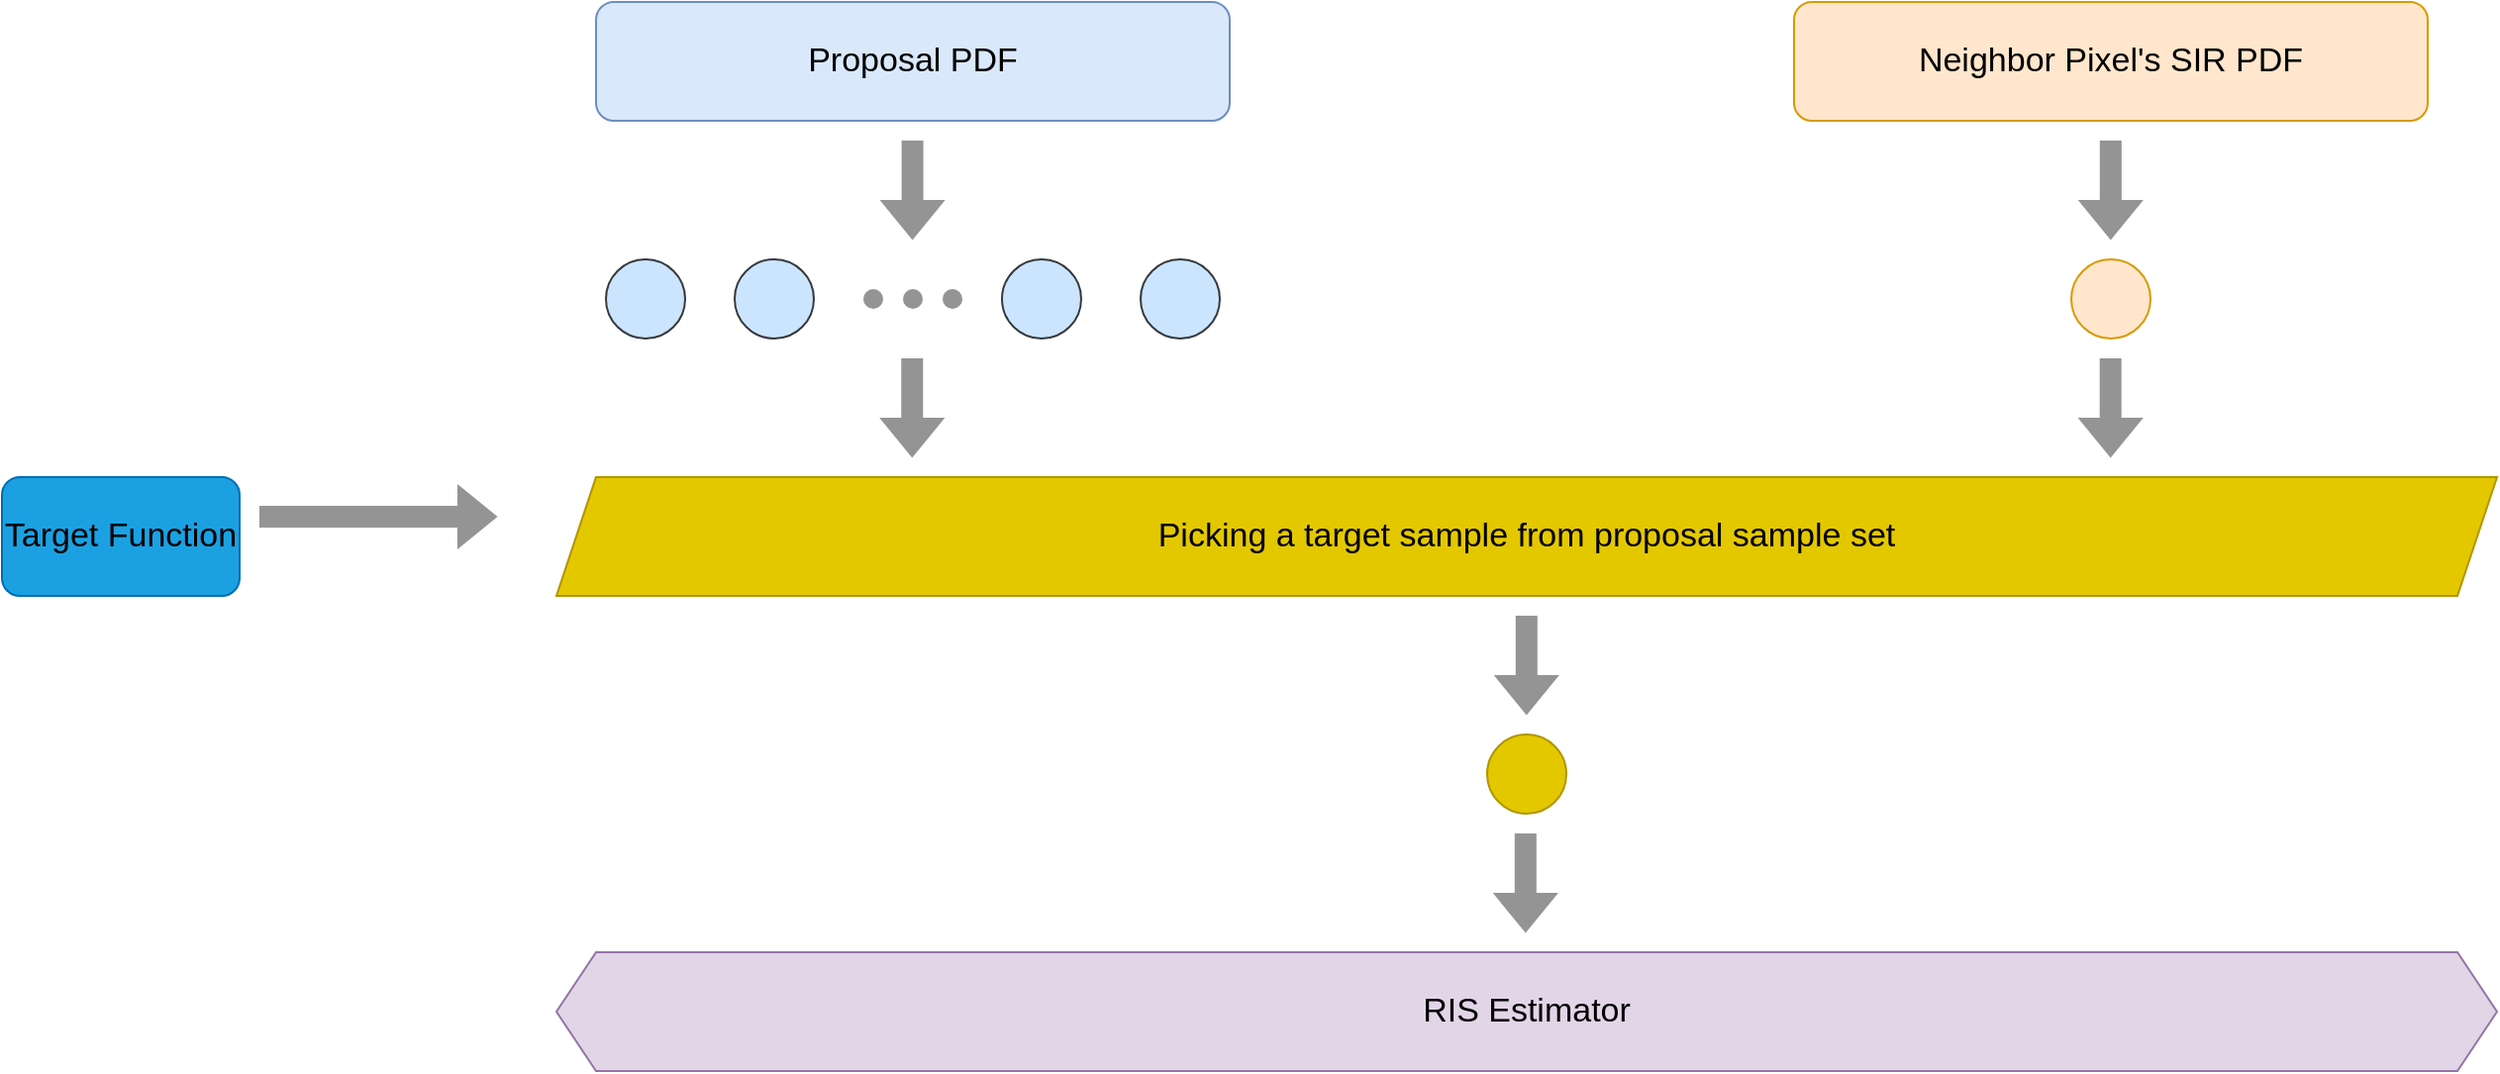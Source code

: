 <mxfile version="22.1.3" type="device">
  <diagram id="rXO1-PHmHEGK-uwkWSwN" name="Page-1">
    <mxGraphModel dx="1232" dy="1132" grid="1" gridSize="10" guides="1" tooltips="1" connect="1" arrows="1" fold="1" page="1" pageScale="1" pageWidth="850" pageHeight="1100" math="0" shadow="0">
      <root>
        <mxCell id="0" />
        <mxCell id="1" parent="0" />
        <mxCell id="51ZkBqOI2KHY6uZn7XRc-2" value="&lt;font style=&quot;font-size: 17px;&quot;&gt;Proposal PDF&lt;/font&gt;" style="rounded=1;whiteSpace=wrap;html=1;fillColor=#dae8fc;strokeColor=#6c8ebf;" parent="1" vertex="1">
          <mxGeometry x="360" y="300" width="320" height="60" as="geometry" />
        </mxCell>
        <mxCell id="51ZkBqOI2KHY6uZn7XRc-4" value="" style="ellipse;whiteSpace=wrap;html=1;fillColor=#cce5ff;strokeColor=#36393d;" parent="1" vertex="1">
          <mxGeometry x="365" y="430" width="40" height="40" as="geometry" />
        </mxCell>
        <mxCell id="51ZkBqOI2KHY6uZn7XRc-5" value="" style="shape=flexArrow;endArrow=classic;html=1;rounded=0;strokeColor=#949494;fillColor=#949494;" parent="1" edge="1">
          <mxGeometry width="50" height="50" relative="1" as="geometry">
            <mxPoint x="519.8" y="370" as="sourcePoint" />
            <mxPoint x="519.8" y="420" as="targetPoint" />
          </mxGeometry>
        </mxCell>
        <mxCell id="51ZkBqOI2KHY6uZn7XRc-6" value="" style="ellipse;whiteSpace=wrap;html=1;fillColor=#cce5ff;strokeColor=#36393d;" parent="1" vertex="1">
          <mxGeometry x="430" y="430" width="40" height="40" as="geometry" />
        </mxCell>
        <mxCell id="51ZkBqOI2KHY6uZn7XRc-7" value="" style="ellipse;whiteSpace=wrap;html=1;fillColor=#cce5ff;strokeColor=#36393d;" parent="1" vertex="1">
          <mxGeometry x="635" y="430" width="40" height="40" as="geometry" />
        </mxCell>
        <mxCell id="51ZkBqOI2KHY6uZn7XRc-8" value="" style="ellipse;whiteSpace=wrap;html=1;fillColor=#cce5ff;strokeColor=#36393d;" parent="1" vertex="1">
          <mxGeometry x="565" y="430" width="40" height="40" as="geometry" />
        </mxCell>
        <mxCell id="51ZkBqOI2KHY6uZn7XRc-10" value="&lt;font style=&quot;font-size: 17px;&quot; color=&quot;#000000&quot;&gt;Target Function&lt;/font&gt;" style="rounded=1;whiteSpace=wrap;html=1;fillColor=#1ba1e2;strokeColor=#006EAF;fontColor=#ffffff;" parent="1" vertex="1">
          <mxGeometry x="60" y="540" width="120" height="60" as="geometry" />
        </mxCell>
        <mxCell id="51ZkBqOI2KHY6uZn7XRc-26" value="" style="ellipse;whiteSpace=wrap;html=1;fillColor=#949494;strokeColor=none;" parent="1" vertex="1">
          <mxGeometry x="495" y="445" width="10" height="10" as="geometry" />
        </mxCell>
        <mxCell id="51ZkBqOI2KHY6uZn7XRc-27" value="" style="ellipse;whiteSpace=wrap;html=1;fillColor=#949494;strokeColor=none;" parent="1" vertex="1">
          <mxGeometry x="515" y="445" width="10" height="10" as="geometry" />
        </mxCell>
        <mxCell id="51ZkBqOI2KHY6uZn7XRc-28" value="" style="ellipse;whiteSpace=wrap;html=1;fillColor=#949494;strokeColor=none;" parent="1" vertex="1">
          <mxGeometry x="535" y="445" width="10" height="10" as="geometry" />
        </mxCell>
        <mxCell id="51ZkBqOI2KHY6uZn7XRc-33" value="" style="shape=flexArrow;endArrow=classic;html=1;rounded=0;strokeColor=#949494;fillColor=#949494;" parent="1" edge="1">
          <mxGeometry width="50" height="50" relative="1" as="geometry">
            <mxPoint x="519.64" y="480" as="sourcePoint" />
            <mxPoint x="519.64" y="530" as="targetPoint" />
          </mxGeometry>
        </mxCell>
        <mxCell id="aF8rHnsR7WEKU3UhU54R-10" value="" style="ellipse;whiteSpace=wrap;html=1;fillColor=#ffe6cc;strokeColor=#d79b00;" parent="1" vertex="1">
          <mxGeometry x="1105" y="430" width="40" height="40" as="geometry" />
        </mxCell>
        <mxCell id="aF8rHnsR7WEKU3UhU54R-19" value="" style="shape=flexArrow;endArrow=classic;html=1;rounded=0;strokeColor=#949494;fillColor=#949494;" parent="1" edge="1">
          <mxGeometry width="50" height="50" relative="1" as="geometry">
            <mxPoint x="1124.9" y="370" as="sourcePoint" />
            <mxPoint x="1124.9" y="420" as="targetPoint" />
          </mxGeometry>
        </mxCell>
        <mxCell id="aF8rHnsR7WEKU3UhU54R-20" value="" style="shape=flexArrow;endArrow=classic;html=1;rounded=0;strokeColor=#949494;fillColor=#949494;" parent="1" edge="1">
          <mxGeometry width="50" height="50" relative="1" as="geometry">
            <mxPoint x="1124.84" y="480" as="sourcePoint" />
            <mxPoint x="1124.84" y="530" as="targetPoint" />
          </mxGeometry>
        </mxCell>
        <mxCell id="O9pXOxT7fYtQk2BrE4bB-1" value="&lt;span style=&quot;font-size: 17px;&quot;&gt;Picking a target sample from proposal sample set&lt;/span&gt;" style="shape=parallelogram;perimeter=parallelogramPerimeter;whiteSpace=wrap;html=1;fixedSize=1;fontColor=#000000;fillColor=#e3c800;strokeColor=#B09500;" parent="1" vertex="1">
          <mxGeometry x="340" y="540" width="980" height="60" as="geometry" />
        </mxCell>
        <mxCell id="O9pXOxT7fYtQk2BrE4bB-3" value="" style="shape=flexArrow;endArrow=classic;html=1;rounded=0;fontColor=#000000;strokeColor=#949494;fillColor=#949494;fillStyle=solid;gradientColor=none;" parent="1" edge="1">
          <mxGeometry width="50" height="50" relative="1" as="geometry">
            <mxPoint x="190" y="560" as="sourcePoint" />
            <mxPoint x="310" y="560" as="targetPoint" />
          </mxGeometry>
        </mxCell>
        <mxCell id="O9pXOxT7fYtQk2BrE4bB-4" value="&lt;font style=&quot;font-size: 17px;&quot;&gt;RIS Estimator&lt;/font&gt;" style="shape=hexagon;perimeter=hexagonPerimeter2;whiteSpace=wrap;html=1;fixedSize=1;fillColor=#e1d5e7;strokeColor=#9673a6;" parent="1" vertex="1">
          <mxGeometry x="340" y="780" width="980" height="60" as="geometry" />
        </mxCell>
        <mxCell id="O9pXOxT7fYtQk2BrE4bB-5" value="" style="ellipse;whiteSpace=wrap;html=1;fillColor=#e3c800;strokeColor=#B09500;fontColor=#000000;" parent="1" vertex="1">
          <mxGeometry x="810" y="670" width="40" height="40" as="geometry" />
        </mxCell>
        <mxCell id="O9pXOxT7fYtQk2BrE4bB-10" value="" style="shape=flexArrow;endArrow=classic;html=1;rounded=0;strokeColor=#949494;fillColor=#949494;" parent="1" edge="1">
          <mxGeometry width="50" height="50" relative="1" as="geometry">
            <mxPoint x="829.9" y="610" as="sourcePoint" />
            <mxPoint x="829.9" y="660" as="targetPoint" />
          </mxGeometry>
        </mxCell>
        <mxCell id="O9pXOxT7fYtQk2BrE4bB-11" value="" style="shape=flexArrow;endArrow=classic;html=1;rounded=0;strokeColor=#949494;fillColor=#949494;" parent="1" edge="1">
          <mxGeometry width="50" height="50" relative="1" as="geometry">
            <mxPoint x="829.41" y="720" as="sourcePoint" />
            <mxPoint x="829.41" y="770" as="targetPoint" />
          </mxGeometry>
        </mxCell>
        <mxCell id="VVkzAZVgq_HU2wOcxsxw-1" value="&lt;font style=&quot;font-size: 17px;&quot;&gt;Neighbor Pixel&#39;s SIR PDF&lt;/font&gt;" style="rounded=1;whiteSpace=wrap;html=1;fillColor=#ffe6cc;strokeColor=#d79b00;" parent="1" vertex="1">
          <mxGeometry x="965" y="300" width="320" height="60" as="geometry" />
        </mxCell>
      </root>
    </mxGraphModel>
  </diagram>
</mxfile>
